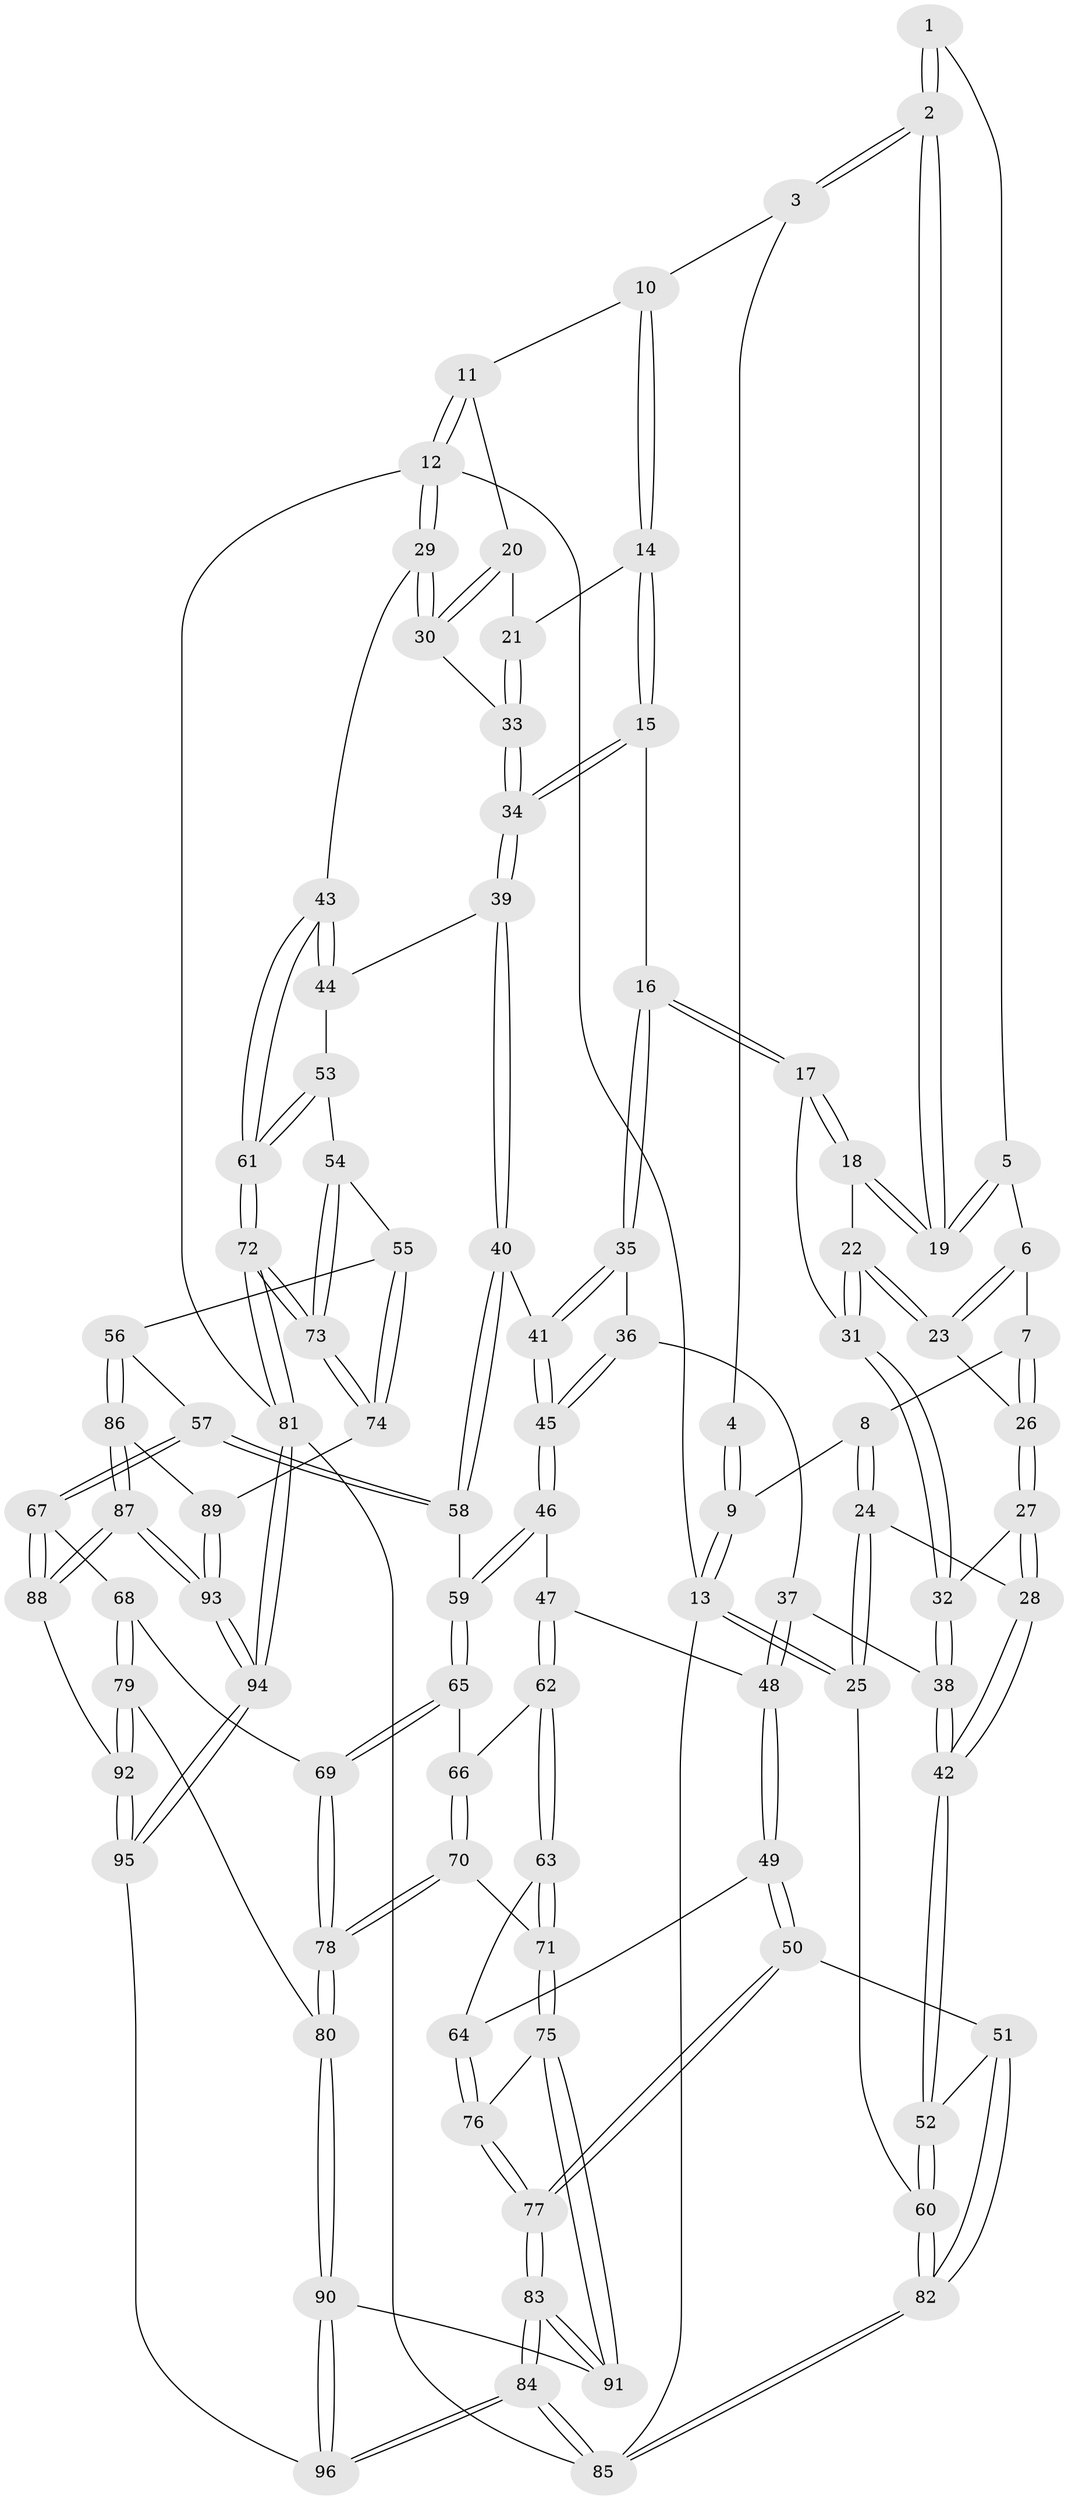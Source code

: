 // coarse degree distribution, {3: 0.13432835820895522, 5: 0.29850746268656714, 4: 0.47761194029850745, 6: 0.07462686567164178, 7: 0.014925373134328358}
// Generated by graph-tools (version 1.1) at 2025/24/03/03/25 07:24:32]
// undirected, 96 vertices, 237 edges
graph export_dot {
graph [start="1"]
  node [color=gray90,style=filled];
  1 [pos="+0.25452331184755844+0"];
  2 [pos="+0.4135520326666862+0.08283881605316226"];
  3 [pos="+0.5703974557938871+0"];
  4 [pos="+0.22003384494963063+0"];
  5 [pos="+0.25488814884884176+0.07327153911699003"];
  6 [pos="+0.1670590040984643+0.12139086615291939"];
  7 [pos="+0.11918573612810186+0.1177356563223204"];
  8 [pos="+0.10670638918159474+0.11209803770758284"];
  9 [pos="+0+0"];
  10 [pos="+0.6000479351938717+0"];
  11 [pos="+0.9910309206882859+0"];
  12 [pos="+1+0"];
  13 [pos="+0+0"];
  14 [pos="+0.618777120472084+0.21699383335175512"];
  15 [pos="+0.5954649072140378+0.2581474857724678"];
  16 [pos="+0.46040209560487994+0.32630236916218835"];
  17 [pos="+0.42337196957882045+0.28882838188358706"];
  18 [pos="+0.37679793015545426+0.23050032500821277"];
  19 [pos="+0.3692259717378767+0.18568067413975978"];
  20 [pos="+0.8716291089604133+0.11275337367937423"];
  21 [pos="+0.8111665826127885+0.17461963483217496"];
  22 [pos="+0.24915726909578856+0.2357852745168987"];
  23 [pos="+0.21706037776837944+0.2171867096056235"];
  24 [pos="+0+0.38036008231568746"];
  25 [pos="+0+0.38116499188408254"];
  26 [pos="+0.1355825331201671+0.23215115192921346"];
  27 [pos="+0.025727898034085078+0.36951204742014987"];
  28 [pos="+0+0.3907517896600839"];
  29 [pos="+1+0.37869100552331547"];
  30 [pos="+1+0.36313874555145614"];
  31 [pos="+0.14142186790128686+0.36033874540942346"];
  32 [pos="+0.1212665706182142+0.37628982943219696"];
  33 [pos="+0.8633784668292585+0.41130592292032797"];
  34 [pos="+0.8228331010327746+0.4400929346672174"];
  35 [pos="+0.45424356884471584+0.3595582412887875"];
  36 [pos="+0.43621267701422495+0.4054846309267889"];
  37 [pos="+0.38147943741588813+0.4501358341284292"];
  38 [pos="+0.2886460472925173+0.48234373521868934"];
  39 [pos="+0.8101685511721095+0.47530007606536784"];
  40 [pos="+0.760698564027159+0.522681248042004"];
  41 [pos="+0.7301032715056447+0.5212796873401266"];
  42 [pos="+0.18521969224830617+0.6534582634230531"];
  43 [pos="+1+0.5699926900207635"];
  44 [pos="+0.8922231922944542+0.5722952190992353"];
  45 [pos="+0.5458949606514638+0.5743026403859772"];
  46 [pos="+0.544958773423064+0.6087776039762931"];
  47 [pos="+0.44567600304622984+0.6750878916731049"];
  48 [pos="+0.3953682767121687+0.6520722920174554"];
  49 [pos="+0.28370901787565234+0.7056488207223038"];
  50 [pos="+0.2245018753368531+0.7112335036011029"];
  51 [pos="+0.19521787226393383+0.6919874778951604"];
  52 [pos="+0.18570860844158366+0.6600102456922358"];
  53 [pos="+0.9131945776602006+0.6395670665578305"];
  54 [pos="+0.8906918574875543+0.7032840358607777"];
  55 [pos="+0.8724865781071325+0.717935350089494"];
  56 [pos="+0.7987309984745554+0.7443645287262041"];
  57 [pos="+0.797227443590441+0.7438476449624595"];
  58 [pos="+0.7451273752733343+0.6260864968457118"];
  59 [pos="+0.6006675728656906+0.6833502740242599"];
  60 [pos="+0+0.6743492170426103"];
  61 [pos="+1+0.6420897144952727"];
  62 [pos="+0.44746545649735486+0.6838845402975556"];
  63 [pos="+0.4178076406247161+0.7581456221508788"];
  64 [pos="+0.3836984813209451+0.7652694446122612"];
  65 [pos="+0.5971008926690031+0.7385161691324401"];
  66 [pos="+0.49816702034144983+0.7385662772770825"];
  67 [pos="+0.7010303281442879+0.8023998510273611"];
  68 [pos="+0.6005303995390586+0.7438327632974566"];
  69 [pos="+0.5983244245221591+0.7416788367780465"];
  70 [pos="+0.4680713403584555+0.8096845540147326"];
  71 [pos="+0.4624954978970914+0.8093934913306887"];
  72 [pos="+1+0.7457880029696801"];
  73 [pos="+1+0.7616399729380509"];
  74 [pos="+0.9738166702303414+0.8270504837685222"];
  75 [pos="+0.415632092318778+0.8417678363202228"];
  76 [pos="+0.37739600692919395+0.812368582764076"];
  77 [pos="+0.2729385677619127+0.8487730494566418"];
  78 [pos="+0.5090545664636593+0.8382812427565627"];
  79 [pos="+0.5837630745192183+0.9058102632401734"];
  80 [pos="+0.5304575864119944+0.9038634586227684"];
  81 [pos="+1+1"];
  82 [pos="+0+1"];
  83 [pos="+0.27989261709958757+0.9945747911372074"];
  84 [pos="+0.1550810675347492+1"];
  85 [pos="+0+1"];
  86 [pos="+0.8074289545006553+0.7618764424433381"];
  87 [pos="+0.8433578834649869+1"];
  88 [pos="+0.6925323510036099+0.8505484041170994"];
  89 [pos="+0.9371083712164131+0.8590579448901157"];
  90 [pos="+0.5142585005331485+0.9191749983767115"];
  91 [pos="+0.39536522712219896+0.9206775869968519"];
  92 [pos="+0.6088049485122322+0.9138541823782363"];
  93 [pos="+0.8587547170893627+1"];
  94 [pos="+0.8858018798030739+1"];
  95 [pos="+0.7551745200526977+1"];
  96 [pos="+0.4882713515337406+1"];
  1 -- 2;
  1 -- 2;
  1 -- 5;
  2 -- 3;
  2 -- 3;
  2 -- 19;
  2 -- 19;
  3 -- 4;
  3 -- 10;
  4 -- 9;
  4 -- 9;
  5 -- 6;
  5 -- 19;
  5 -- 19;
  6 -- 7;
  6 -- 23;
  6 -- 23;
  7 -- 8;
  7 -- 26;
  7 -- 26;
  8 -- 9;
  8 -- 24;
  8 -- 24;
  9 -- 13;
  9 -- 13;
  10 -- 11;
  10 -- 14;
  10 -- 14;
  11 -- 12;
  11 -- 12;
  11 -- 20;
  12 -- 13;
  12 -- 29;
  12 -- 29;
  12 -- 81;
  13 -- 25;
  13 -- 25;
  13 -- 85;
  14 -- 15;
  14 -- 15;
  14 -- 21;
  15 -- 16;
  15 -- 34;
  15 -- 34;
  16 -- 17;
  16 -- 17;
  16 -- 35;
  16 -- 35;
  17 -- 18;
  17 -- 18;
  17 -- 31;
  18 -- 19;
  18 -- 19;
  18 -- 22;
  20 -- 21;
  20 -- 30;
  20 -- 30;
  21 -- 33;
  21 -- 33;
  22 -- 23;
  22 -- 23;
  22 -- 31;
  22 -- 31;
  23 -- 26;
  24 -- 25;
  24 -- 25;
  24 -- 28;
  25 -- 60;
  26 -- 27;
  26 -- 27;
  27 -- 28;
  27 -- 28;
  27 -- 32;
  28 -- 42;
  28 -- 42;
  29 -- 30;
  29 -- 30;
  29 -- 43;
  30 -- 33;
  31 -- 32;
  31 -- 32;
  32 -- 38;
  32 -- 38;
  33 -- 34;
  33 -- 34;
  34 -- 39;
  34 -- 39;
  35 -- 36;
  35 -- 41;
  35 -- 41;
  36 -- 37;
  36 -- 45;
  36 -- 45;
  37 -- 38;
  37 -- 48;
  37 -- 48;
  38 -- 42;
  38 -- 42;
  39 -- 40;
  39 -- 40;
  39 -- 44;
  40 -- 41;
  40 -- 58;
  40 -- 58;
  41 -- 45;
  41 -- 45;
  42 -- 52;
  42 -- 52;
  43 -- 44;
  43 -- 44;
  43 -- 61;
  43 -- 61;
  44 -- 53;
  45 -- 46;
  45 -- 46;
  46 -- 47;
  46 -- 59;
  46 -- 59;
  47 -- 48;
  47 -- 62;
  47 -- 62;
  48 -- 49;
  48 -- 49;
  49 -- 50;
  49 -- 50;
  49 -- 64;
  50 -- 51;
  50 -- 77;
  50 -- 77;
  51 -- 52;
  51 -- 82;
  51 -- 82;
  52 -- 60;
  52 -- 60;
  53 -- 54;
  53 -- 61;
  53 -- 61;
  54 -- 55;
  54 -- 73;
  54 -- 73;
  55 -- 56;
  55 -- 74;
  55 -- 74;
  56 -- 57;
  56 -- 86;
  56 -- 86;
  57 -- 58;
  57 -- 58;
  57 -- 67;
  57 -- 67;
  58 -- 59;
  59 -- 65;
  59 -- 65;
  60 -- 82;
  60 -- 82;
  61 -- 72;
  61 -- 72;
  62 -- 63;
  62 -- 63;
  62 -- 66;
  63 -- 64;
  63 -- 71;
  63 -- 71;
  64 -- 76;
  64 -- 76;
  65 -- 66;
  65 -- 69;
  65 -- 69;
  66 -- 70;
  66 -- 70;
  67 -- 68;
  67 -- 88;
  67 -- 88;
  68 -- 69;
  68 -- 79;
  68 -- 79;
  69 -- 78;
  69 -- 78;
  70 -- 71;
  70 -- 78;
  70 -- 78;
  71 -- 75;
  71 -- 75;
  72 -- 73;
  72 -- 73;
  72 -- 81;
  72 -- 81;
  73 -- 74;
  73 -- 74;
  74 -- 89;
  75 -- 76;
  75 -- 91;
  75 -- 91;
  76 -- 77;
  76 -- 77;
  77 -- 83;
  77 -- 83;
  78 -- 80;
  78 -- 80;
  79 -- 80;
  79 -- 92;
  79 -- 92;
  80 -- 90;
  80 -- 90;
  81 -- 94;
  81 -- 94;
  81 -- 85;
  82 -- 85;
  82 -- 85;
  83 -- 84;
  83 -- 84;
  83 -- 91;
  83 -- 91;
  84 -- 85;
  84 -- 85;
  84 -- 96;
  84 -- 96;
  86 -- 87;
  86 -- 87;
  86 -- 89;
  87 -- 88;
  87 -- 88;
  87 -- 93;
  87 -- 93;
  88 -- 92;
  89 -- 93;
  89 -- 93;
  90 -- 91;
  90 -- 96;
  90 -- 96;
  92 -- 95;
  92 -- 95;
  93 -- 94;
  93 -- 94;
  94 -- 95;
  94 -- 95;
  95 -- 96;
}
